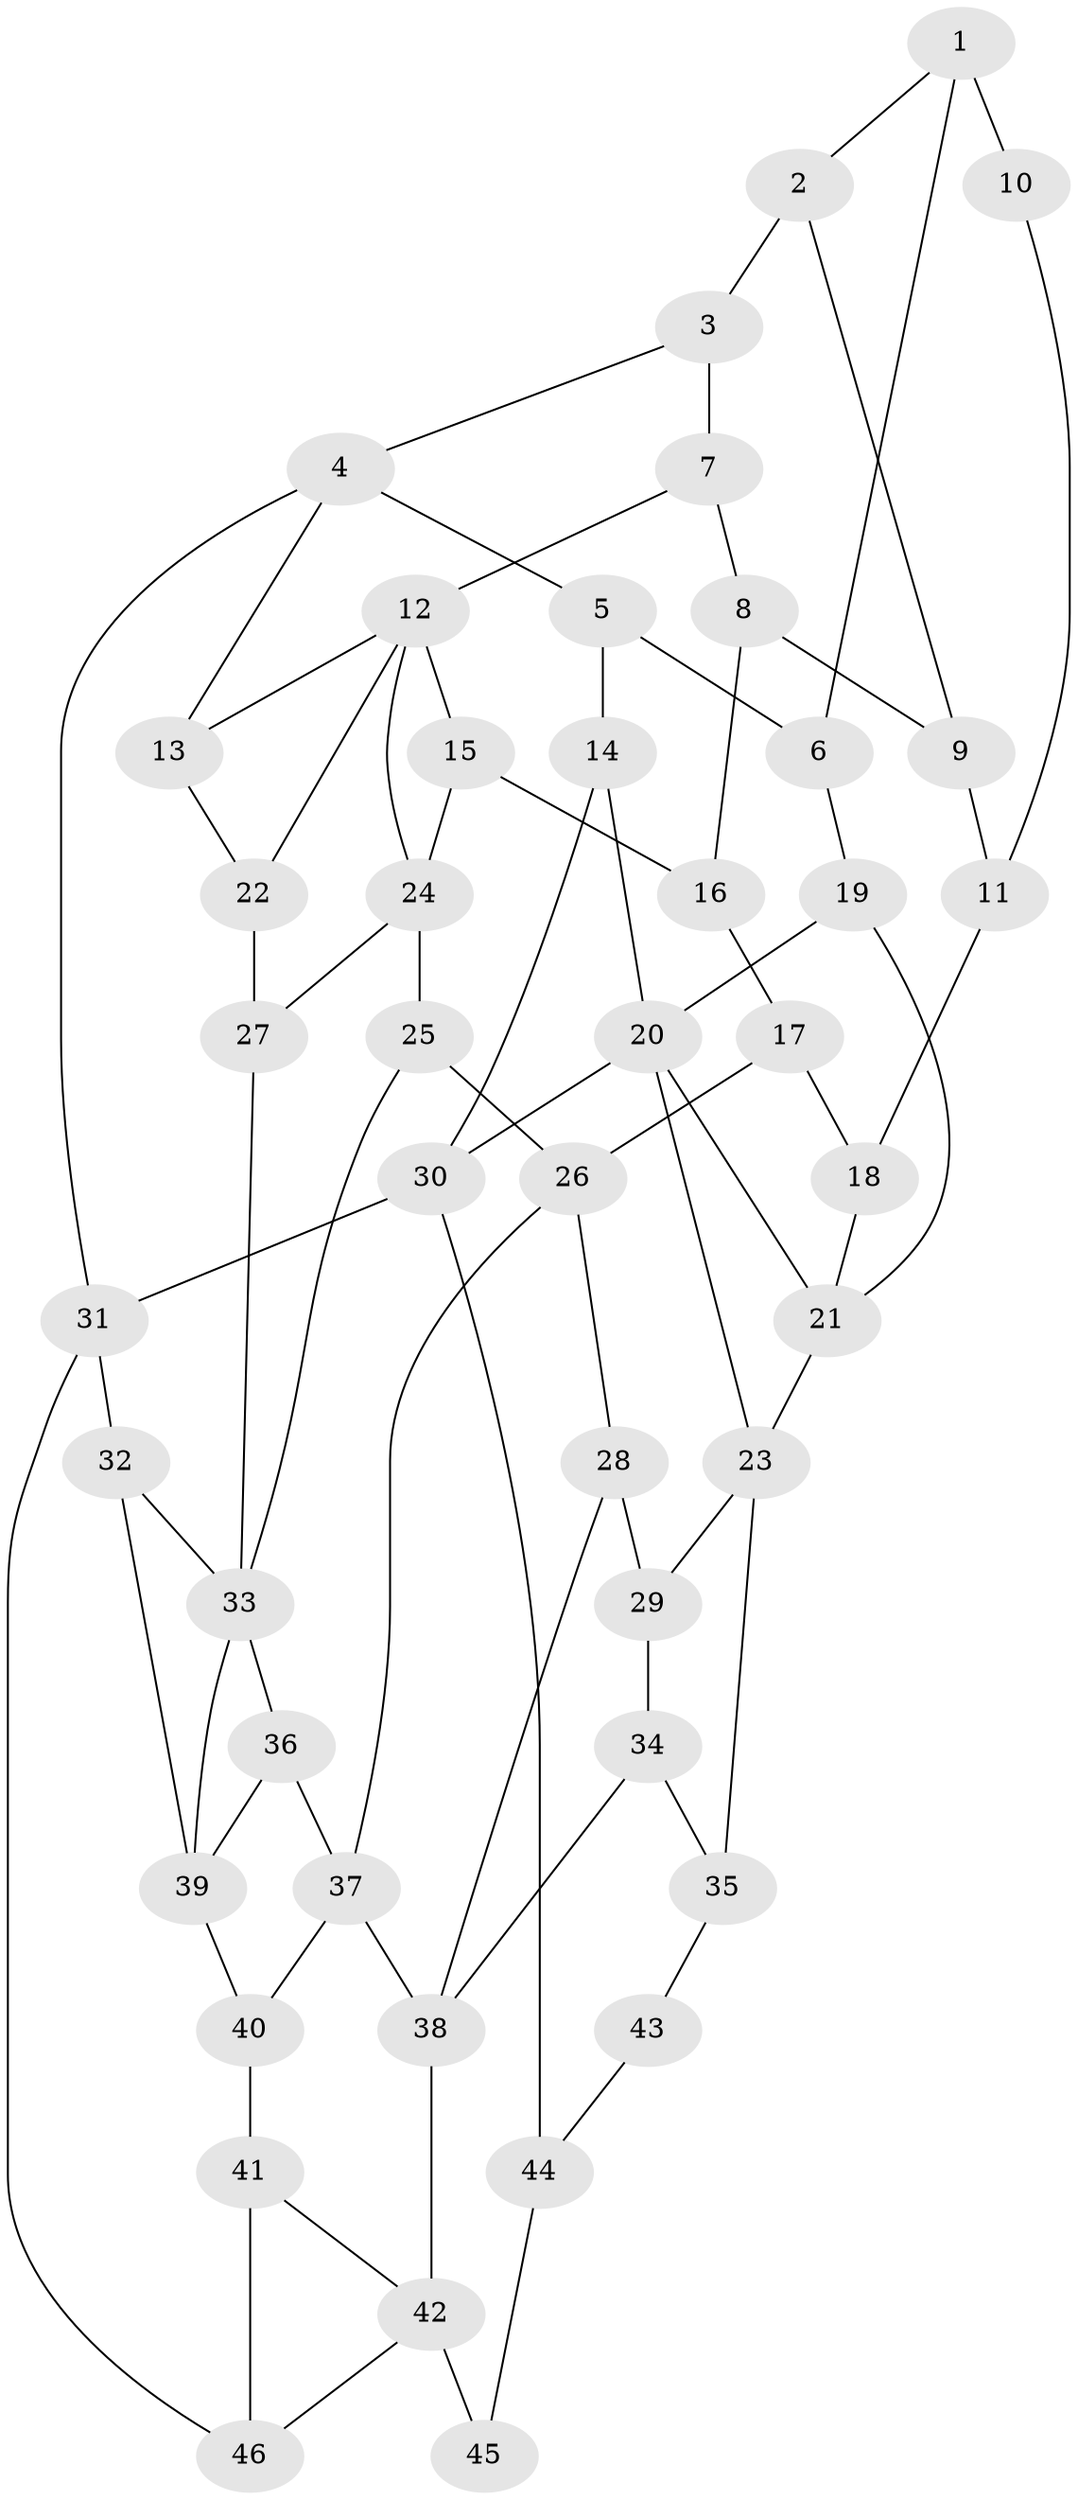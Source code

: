 // original degree distribution, {3: 0.02197802197802198, 4: 0.27472527472527475, 6: 0.24175824175824176, 5: 0.46153846153846156}
// Generated by graph-tools (version 1.1) at 2025/38/03/09/25 02:38:53]
// undirected, 46 vertices, 76 edges
graph export_dot {
graph [start="1"]
  node [color=gray90,style=filled];
  1;
  2;
  3;
  4;
  5;
  6;
  7;
  8;
  9;
  10;
  11;
  12;
  13;
  14;
  15;
  16;
  17;
  18;
  19;
  20;
  21;
  22;
  23;
  24;
  25;
  26;
  27;
  28;
  29;
  30;
  31;
  32;
  33;
  34;
  35;
  36;
  37;
  38;
  39;
  40;
  41;
  42;
  43;
  44;
  45;
  46;
  1 -- 2 [weight=1.0];
  1 -- 6 [weight=1.0];
  1 -- 10 [weight=2.0];
  2 -- 3 [weight=1.0];
  2 -- 9 [weight=1.0];
  3 -- 4 [weight=1.0];
  3 -- 7 [weight=1.0];
  4 -- 5 [weight=1.0];
  4 -- 13 [weight=1.0];
  4 -- 31 [weight=1.0];
  5 -- 6 [weight=1.0];
  5 -- 14 [weight=2.0];
  6 -- 19 [weight=1.0];
  7 -- 8 [weight=2.0];
  7 -- 12 [weight=2.0];
  8 -- 9 [weight=1.0];
  8 -- 16 [weight=1.0];
  9 -- 11 [weight=1.0];
  10 -- 11 [weight=1.0];
  11 -- 18 [weight=1.0];
  12 -- 13 [weight=1.0];
  12 -- 15 [weight=1.0];
  12 -- 22 [weight=1.0];
  12 -- 24 [weight=1.0];
  13 -- 22 [weight=1.0];
  14 -- 20 [weight=1.0];
  14 -- 30 [weight=1.0];
  15 -- 16 [weight=1.0];
  15 -- 24 [weight=2.0];
  16 -- 17 [weight=1.0];
  17 -- 18 [weight=1.0];
  17 -- 26 [weight=1.0];
  18 -- 21 [weight=1.0];
  19 -- 20 [weight=1.0];
  19 -- 21 [weight=1.0];
  20 -- 21 [weight=1.0];
  20 -- 23 [weight=2.0];
  20 -- 30 [weight=1.0];
  21 -- 23 [weight=1.0];
  22 -- 27 [weight=1.0];
  23 -- 29 [weight=1.0];
  23 -- 35 [weight=1.0];
  24 -- 25 [weight=2.0];
  24 -- 27 [weight=1.0];
  25 -- 26 [weight=1.0];
  25 -- 33 [weight=1.0];
  26 -- 28 [weight=1.0];
  26 -- 37 [weight=1.0];
  27 -- 33 [weight=1.0];
  28 -- 29 [weight=1.0];
  28 -- 38 [weight=1.0];
  29 -- 34 [weight=1.0];
  30 -- 31 [weight=1.0];
  30 -- 44 [weight=1.0];
  31 -- 32 [weight=1.0];
  31 -- 46 [weight=1.0];
  32 -- 33 [weight=1.0];
  32 -- 39 [weight=2.0];
  33 -- 36 [weight=1.0];
  33 -- 39 [weight=1.0];
  34 -- 35 [weight=1.0];
  34 -- 38 [weight=1.0];
  35 -- 43 [weight=1.0];
  36 -- 37 [weight=1.0];
  36 -- 39 [weight=1.0];
  37 -- 38 [weight=1.0];
  37 -- 40 [weight=1.0];
  38 -- 42 [weight=2.0];
  39 -- 40 [weight=2.0];
  40 -- 41 [weight=2.0];
  41 -- 42 [weight=1.0];
  41 -- 46 [weight=1.0];
  42 -- 45 [weight=2.0];
  42 -- 46 [weight=1.0];
  43 -- 44 [weight=2.0];
  44 -- 45 [weight=2.0];
}
